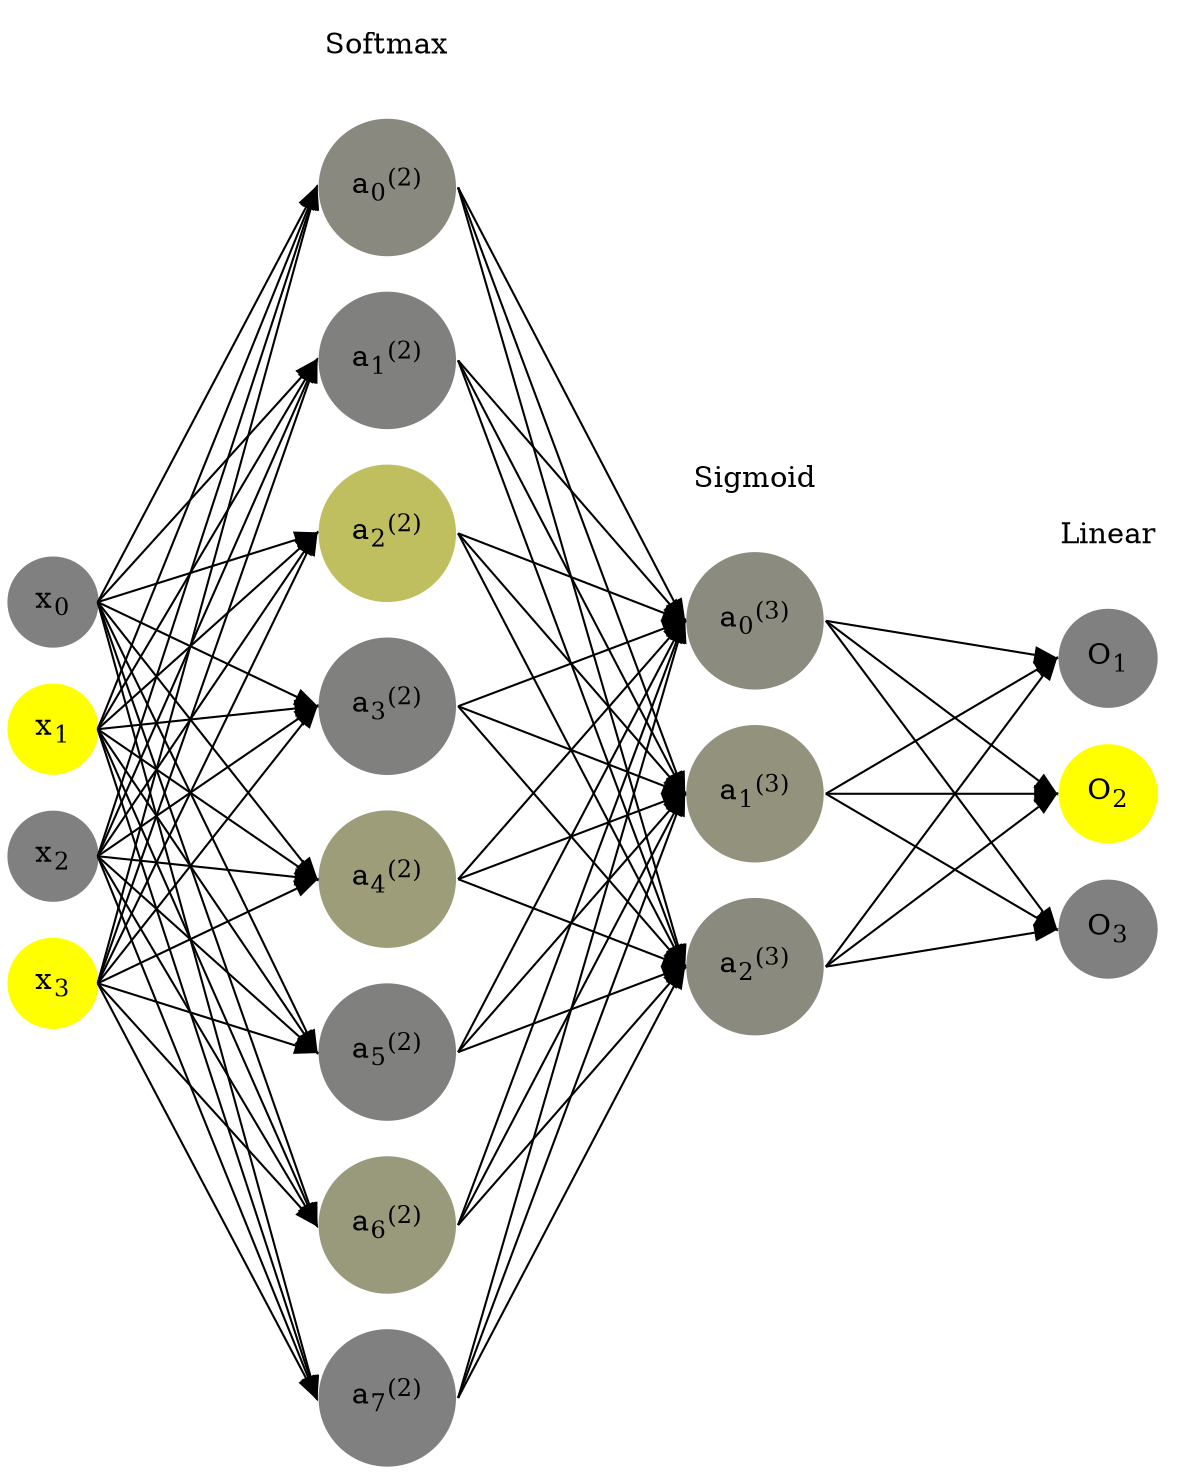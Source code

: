 digraph G {
	rankdir = LR;
	splines=false;
	edge[style=invis];
	ranksep= 1.4;
	{
	node [shape=circle, color="0.1667, 0.0, 0.5", style=filled, fillcolor="0.1667, 0.0, 0.5"];
	x0 [label=<x<sub>0</sub>>];
	}
	{
	node [shape=circle, color="0.1667, 1.0, 1.0", style=filled, fillcolor="0.1667, 1.0, 1.0"];
	x1 [label=<x<sub>1</sub>>];
	}
	{
	node [shape=circle, color="0.1667, 0.0, 0.5", style=filled, fillcolor="0.1667, 0.0, 0.5"];
	x2 [label=<x<sub>2</sub>>];
	}
	{
	node [shape=circle, color="0.1667, 1.0, 1.0", style=filled, fillcolor="0.1667, 1.0, 1.0"];
	x3 [label=<x<sub>3</sub>>];
	}
	{
	node [shape=circle, color="0.1667, 0.076022, 0.538011", style=filled, fillcolor="0.1667, 0.076022, 0.538011"];
	a02 [label=<a<sub>0</sub><sup>(2)</sup>>];
	}
	{
	node [shape=circle, color="0.1667, 0.001351, 0.500676", style=filled, fillcolor="0.1667, 0.001351, 0.500676"];
	a12 [label=<a<sub>1</sub><sup>(2)</sup>>];
	}
	{
	node [shape=circle, color="0.1667, 0.496182, 0.748091", style=filled, fillcolor="0.1667, 0.496182, 0.748091"];
	a22 [label=<a<sub>2</sub><sup>(2)</sup>>];
	}
	{
	node [shape=circle, color="0.1667, 0.000152, 0.500076", style=filled, fillcolor="0.1667, 0.000152, 0.500076"];
	a32 [label=<a<sub>3</sub><sup>(2)</sup>>];
	}
	{
	node [shape=circle, color="0.1667, 0.230658, 0.615329", style=filled, fillcolor="0.1667, 0.230658, 0.615329"];
	a42 [label=<a<sub>4</sub><sup>(2)</sup>>];
	}
	{
	node [shape=circle, color="0.1667, 0.000221, 0.500110", style=filled, fillcolor="0.1667, 0.000221, 0.500110"];
	a52 [label=<a<sub>5</sub><sup>(2)</sup>>];
	}
	{
	node [shape=circle, color="0.1667, 0.195393, 0.597696", style=filled, fillcolor="0.1667, 0.195393, 0.597696"];
	a62 [label=<a<sub>6</sub><sup>(2)</sup>>];
	}
	{
	node [shape=circle, color="0.1667, 0.000021, 0.500011", style=filled, fillcolor="0.1667, 0.000021, 0.500011"];
	a72 [label=<a<sub>7</sub><sup>(2)</sup>>];
	}
	{
	node [shape=circle, color="0.1667, 0.086913, 0.543457", style=filled, fillcolor="0.1667, 0.086913, 0.543457"];
	a03 [label=<a<sub>0</sub><sup>(3)</sup>>];
	}
	{
	node [shape=circle, color="0.1667, 0.142103, 0.571052", style=filled, fillcolor="0.1667, 0.142103, 0.571052"];
	a13 [label=<a<sub>1</sub><sup>(3)</sup>>];
	}
	{
	node [shape=circle, color="0.1667, 0.085442, 0.542721", style=filled, fillcolor="0.1667, 0.085442, 0.542721"];
	a23 [label=<a<sub>2</sub><sup>(3)</sup>>];
	}
	{
	node [shape=circle, color="0.1667, 0.0, 0.5", style=filled, fillcolor="0.1667, 0.0, 0.5"];
	O1 [label=<O<sub>1</sub>>];
	}
	{
	node [shape=circle, color="0.1667, 1.0, 1.0", style=filled, fillcolor="0.1667, 1.0, 1.0"];
	O2 [label=<O<sub>2</sub>>];
	}
	{
	node [shape=circle, color="0.1667, 0.0, 0.5", style=filled, fillcolor="0.1667, 0.0, 0.5"];
	O3 [label=<O<sub>3</sub>>];
	}
	{
	rank=same;
	x0->x1->x2->x3;
	}
	{
	rank=same;
	a02->a12->a22->a32->a42->a52->a62->a72;
	}
	{
	rank=same;
	a03->a13->a23;
	}
	{
	rank=same;
	O1->O2->O3;
	}
	l1 [shape=plaintext,label="Softmax"];
	l1->a02;
	{rank=same; l1;a02};
	l2 [shape=plaintext,label="Sigmoid"];
	l2->a03;
	{rank=same; l2;a03};
	l3 [shape=plaintext,label="Linear"];
	l3->O1;
	{rank=same; l3;O1};
edge[style=solid, tailport=e, headport=w];
	{x0;x1;x2;x3} -> {a02;a12;a22;a32;a42;a52;a62;a72};
	{a02;a12;a22;a32;a42;a52;a62;a72} -> {a03;a13;a23};
	{a03;a13;a23} -> {O1,O2,O3};
}